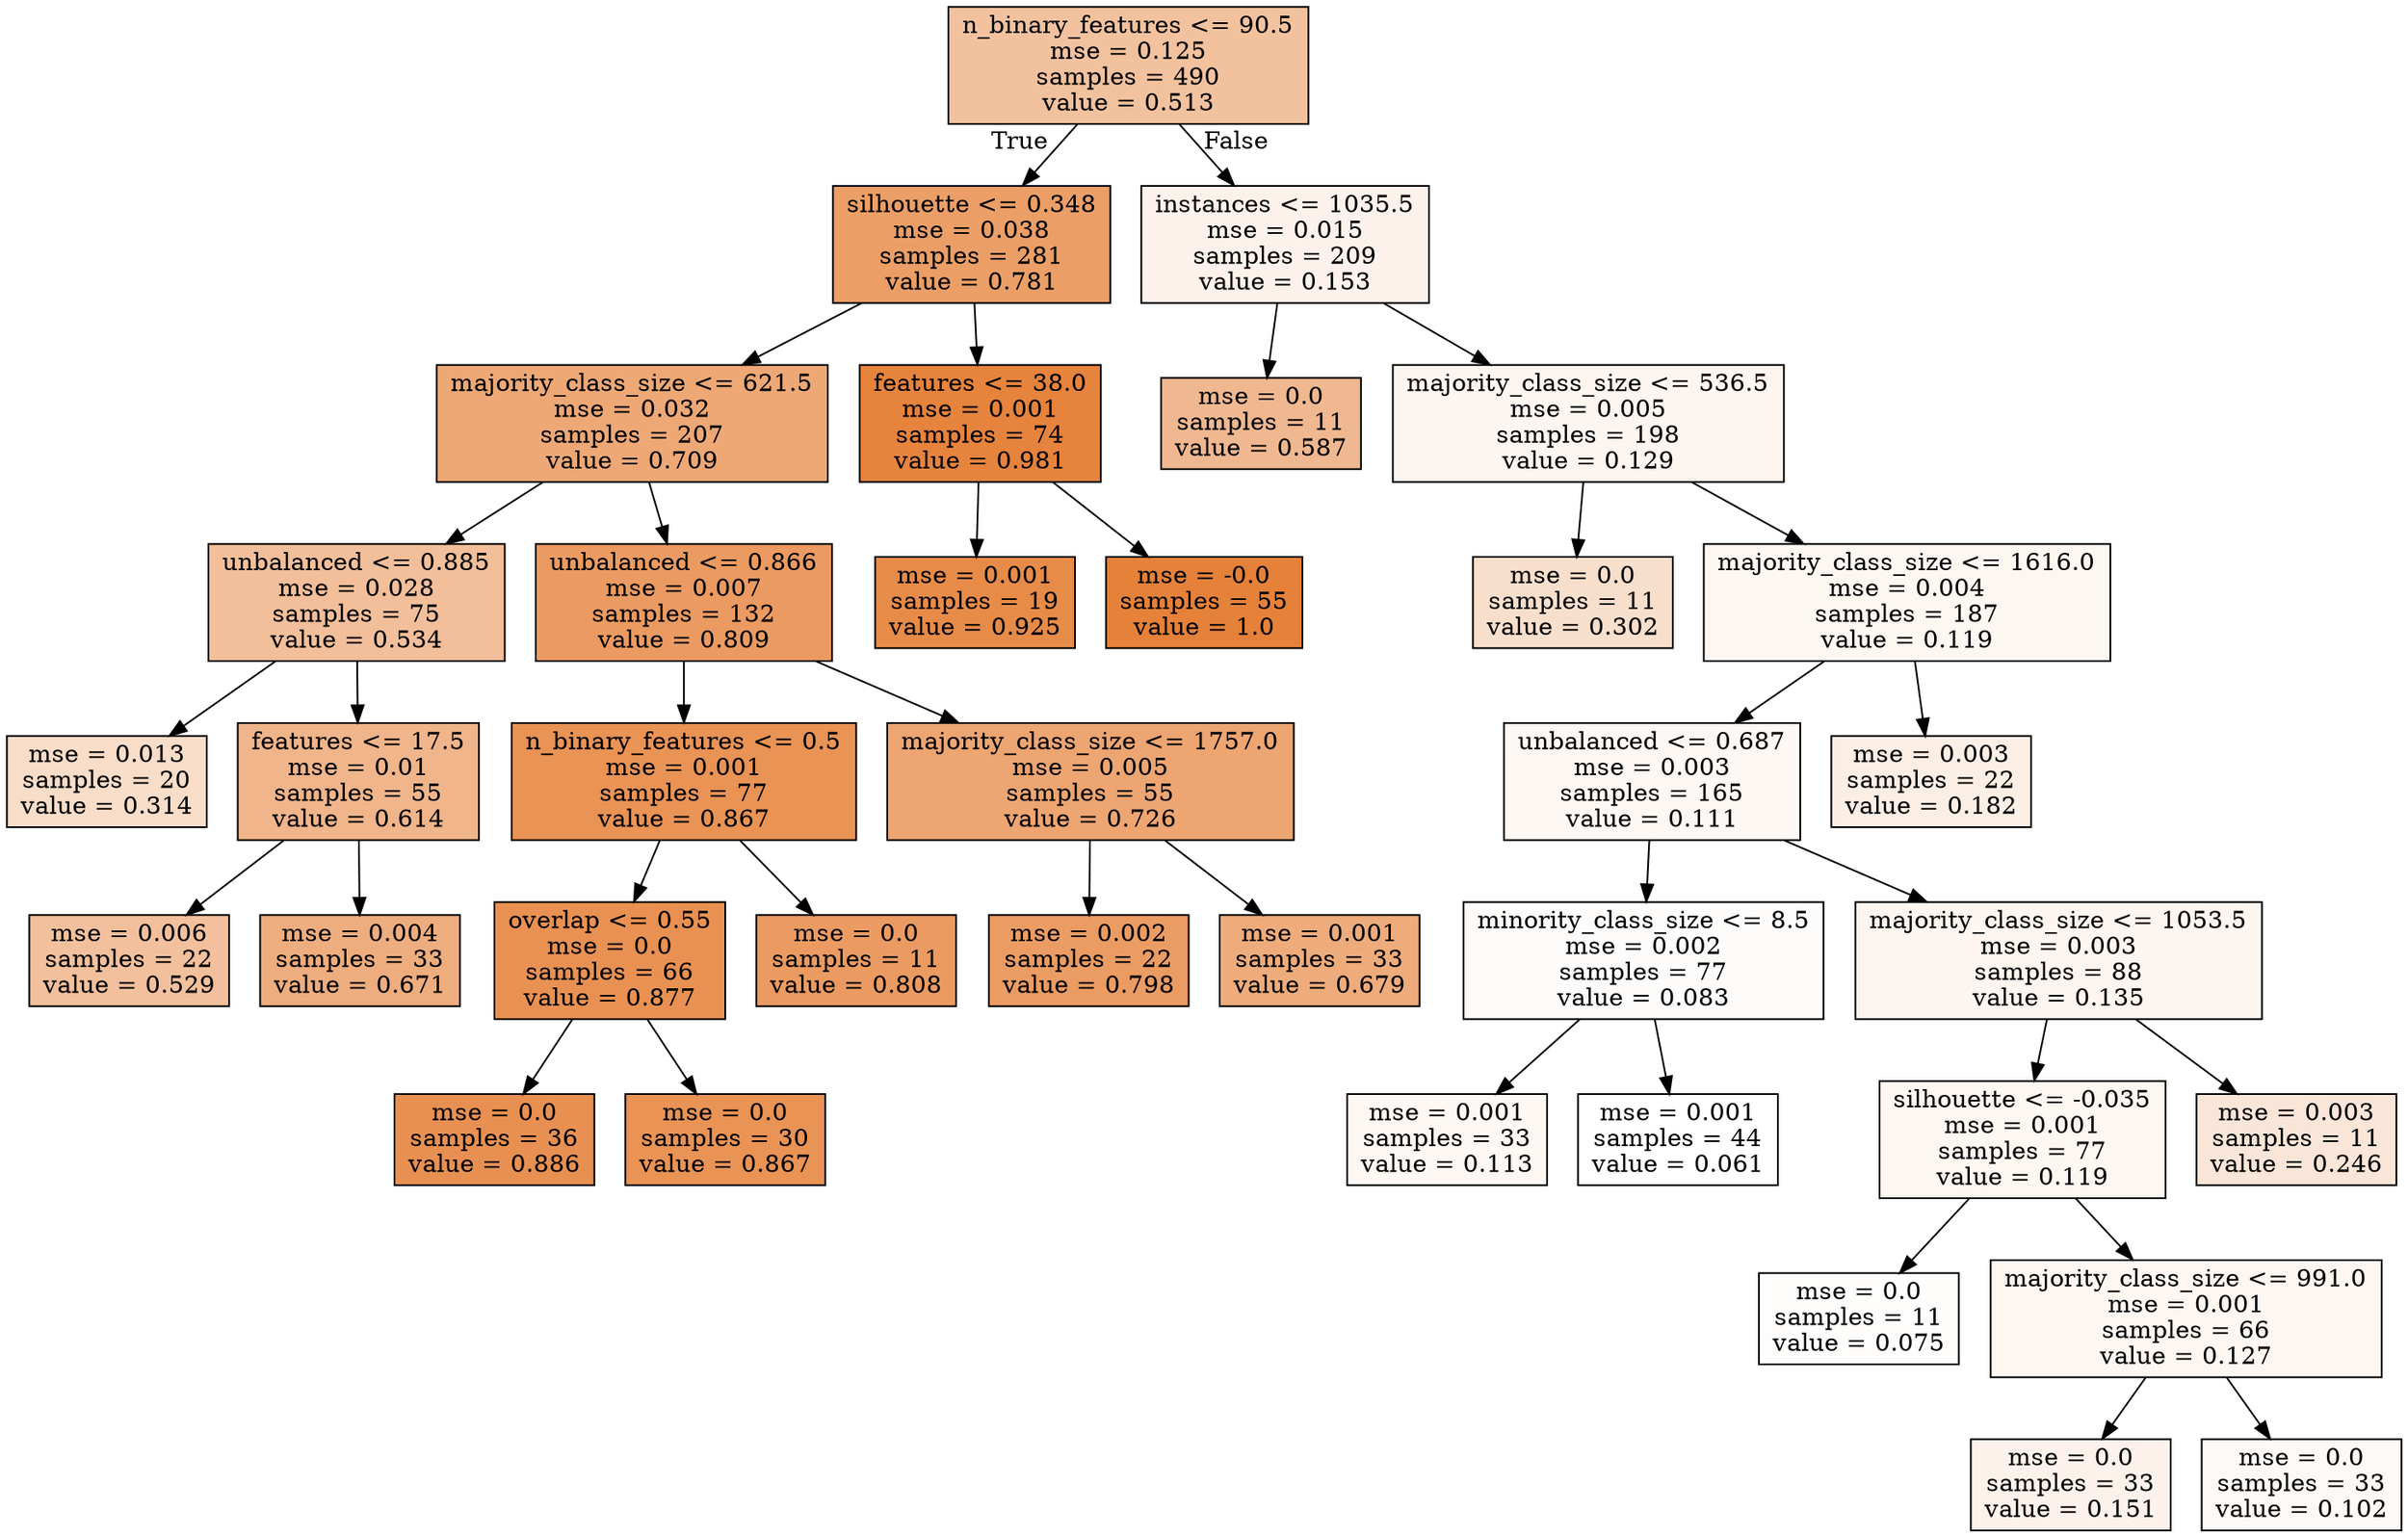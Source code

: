digraph Tree {
node [shape=box, style="filled", color="black"] ;
0 [label="n_binary_features <= 90.5\nmse = 0.125\nsamples = 490\nvalue = 0.513", fillcolor="#e581397b"] ;
1 [label="silhouette <= 0.348\nmse = 0.038\nsamples = 281\nvalue = 0.781", fillcolor="#e58139c3"] ;
0 -> 1 [labeldistance=2.5, labelangle=45, headlabel="True"] ;
2 [label="majority_class_size <= 621.5\nmse = 0.032\nsamples = 207\nvalue = 0.709", fillcolor="#e58139b0"] ;
1 -> 2 ;
3 [label="unbalanced <= 0.885\nmse = 0.028\nsamples = 75\nvalue = 0.534", fillcolor="#e5813981"] ;
2 -> 3 ;
4 [label="mse = 0.013\nsamples = 20\nvalue = 0.314", fillcolor="#e5813945"] ;
3 -> 4 ;
5 [label="features <= 17.5\nmse = 0.01\nsamples = 55\nvalue = 0.614", fillcolor="#e5813996"] ;
3 -> 5 ;
6 [label="mse = 0.006\nsamples = 22\nvalue = 0.529", fillcolor="#e581397f"] ;
5 -> 6 ;
7 [label="mse = 0.004\nsamples = 33\nvalue = 0.671", fillcolor="#e58139a6"] ;
5 -> 7 ;
8 [label="unbalanced <= 0.866\nmse = 0.007\nsamples = 132\nvalue = 0.809", fillcolor="#e58139cb"] ;
2 -> 8 ;
9 [label="n_binary_features <= 0.5\nmse = 0.001\nsamples = 77\nvalue = 0.867", fillcolor="#e58139db"] ;
8 -> 9 ;
10 [label="overlap <= 0.55\nmse = 0.0\nsamples = 66\nvalue = 0.877", fillcolor="#e58139de"] ;
9 -> 10 ;
11 [label="mse = 0.0\nsamples = 36\nvalue = 0.886", fillcolor="#e58139e0"] ;
10 -> 11 ;
12 [label="mse = 0.0\nsamples = 30\nvalue = 0.867", fillcolor="#e58139db"] ;
10 -> 12 ;
13 [label="mse = 0.0\nsamples = 11\nvalue = 0.808", fillcolor="#e58139cb"] ;
9 -> 13 ;
14 [label="majority_class_size <= 1757.0\nmse = 0.005\nsamples = 55\nvalue = 0.726", fillcolor="#e58139b5"] ;
8 -> 14 ;
15 [label="mse = 0.002\nsamples = 22\nvalue = 0.798", fillcolor="#e58139c8"] ;
14 -> 15 ;
16 [label="mse = 0.001\nsamples = 33\nvalue = 0.679", fillcolor="#e58139a8"] ;
14 -> 16 ;
17 [label="features <= 38.0\nmse = 0.001\nsamples = 74\nvalue = 0.981", fillcolor="#e58139fa"] ;
1 -> 17 ;
18 [label="mse = 0.001\nsamples = 19\nvalue = 0.925", fillcolor="#e58139eb"] ;
17 -> 18 ;
19 [label="mse = -0.0\nsamples = 55\nvalue = 1.0", fillcolor="#e58139ff"] ;
17 -> 19 ;
20 [label="instances <= 1035.5\nmse = 0.015\nsamples = 209\nvalue = 0.153", fillcolor="#e5813919"] ;
0 -> 20 [labeldistance=2.5, labelangle=-45, headlabel="False"] ;
21 [label="mse = 0.0\nsamples = 11\nvalue = 0.587", fillcolor="#e581398f"] ;
20 -> 21 ;
22 [label="majority_class_size <= 536.5\nmse = 0.005\nsamples = 198\nvalue = 0.129", fillcolor="#e5813913"] ;
20 -> 22 ;
23 [label="mse = 0.0\nsamples = 11\nvalue = 0.302", fillcolor="#e5813941"] ;
22 -> 23 ;
24 [label="majority_class_size <= 1616.0\nmse = 0.004\nsamples = 187\nvalue = 0.119", fillcolor="#e5813910"] ;
22 -> 24 ;
25 [label="unbalanced <= 0.687\nmse = 0.003\nsamples = 165\nvalue = 0.111", fillcolor="#e581390e"] ;
24 -> 25 ;
26 [label="minority_class_size <= 8.5\nmse = 0.002\nsamples = 77\nvalue = 0.083", fillcolor="#e5813906"] ;
25 -> 26 ;
27 [label="mse = 0.001\nsamples = 33\nvalue = 0.113", fillcolor="#e581390e"] ;
26 -> 27 ;
28 [label="mse = 0.001\nsamples = 44\nvalue = 0.061", fillcolor="#e5813900"] ;
26 -> 28 ;
29 [label="majority_class_size <= 1053.5\nmse = 0.003\nsamples = 88\nvalue = 0.135", fillcolor="#e5813914"] ;
25 -> 29 ;
30 [label="silhouette <= -0.035\nmse = 0.001\nsamples = 77\nvalue = 0.119", fillcolor="#e5813910"] ;
29 -> 30 ;
31 [label="mse = 0.0\nsamples = 11\nvalue = 0.075", fillcolor="#e5813904"] ;
30 -> 31 ;
32 [label="majority_class_size <= 991.0\nmse = 0.001\nsamples = 66\nvalue = 0.127", fillcolor="#e5813912"] ;
30 -> 32 ;
33 [label="mse = 0.0\nsamples = 33\nvalue = 0.151", fillcolor="#e5813919"] ;
32 -> 33 ;
34 [label="mse = 0.0\nsamples = 33\nvalue = 0.102", fillcolor="#e581390b"] ;
32 -> 34 ;
35 [label="mse = 0.003\nsamples = 11\nvalue = 0.246", fillcolor="#e5813932"] ;
29 -> 35 ;
36 [label="mse = 0.003\nsamples = 22\nvalue = 0.182", fillcolor="#e5813921"] ;
24 -> 36 ;
}